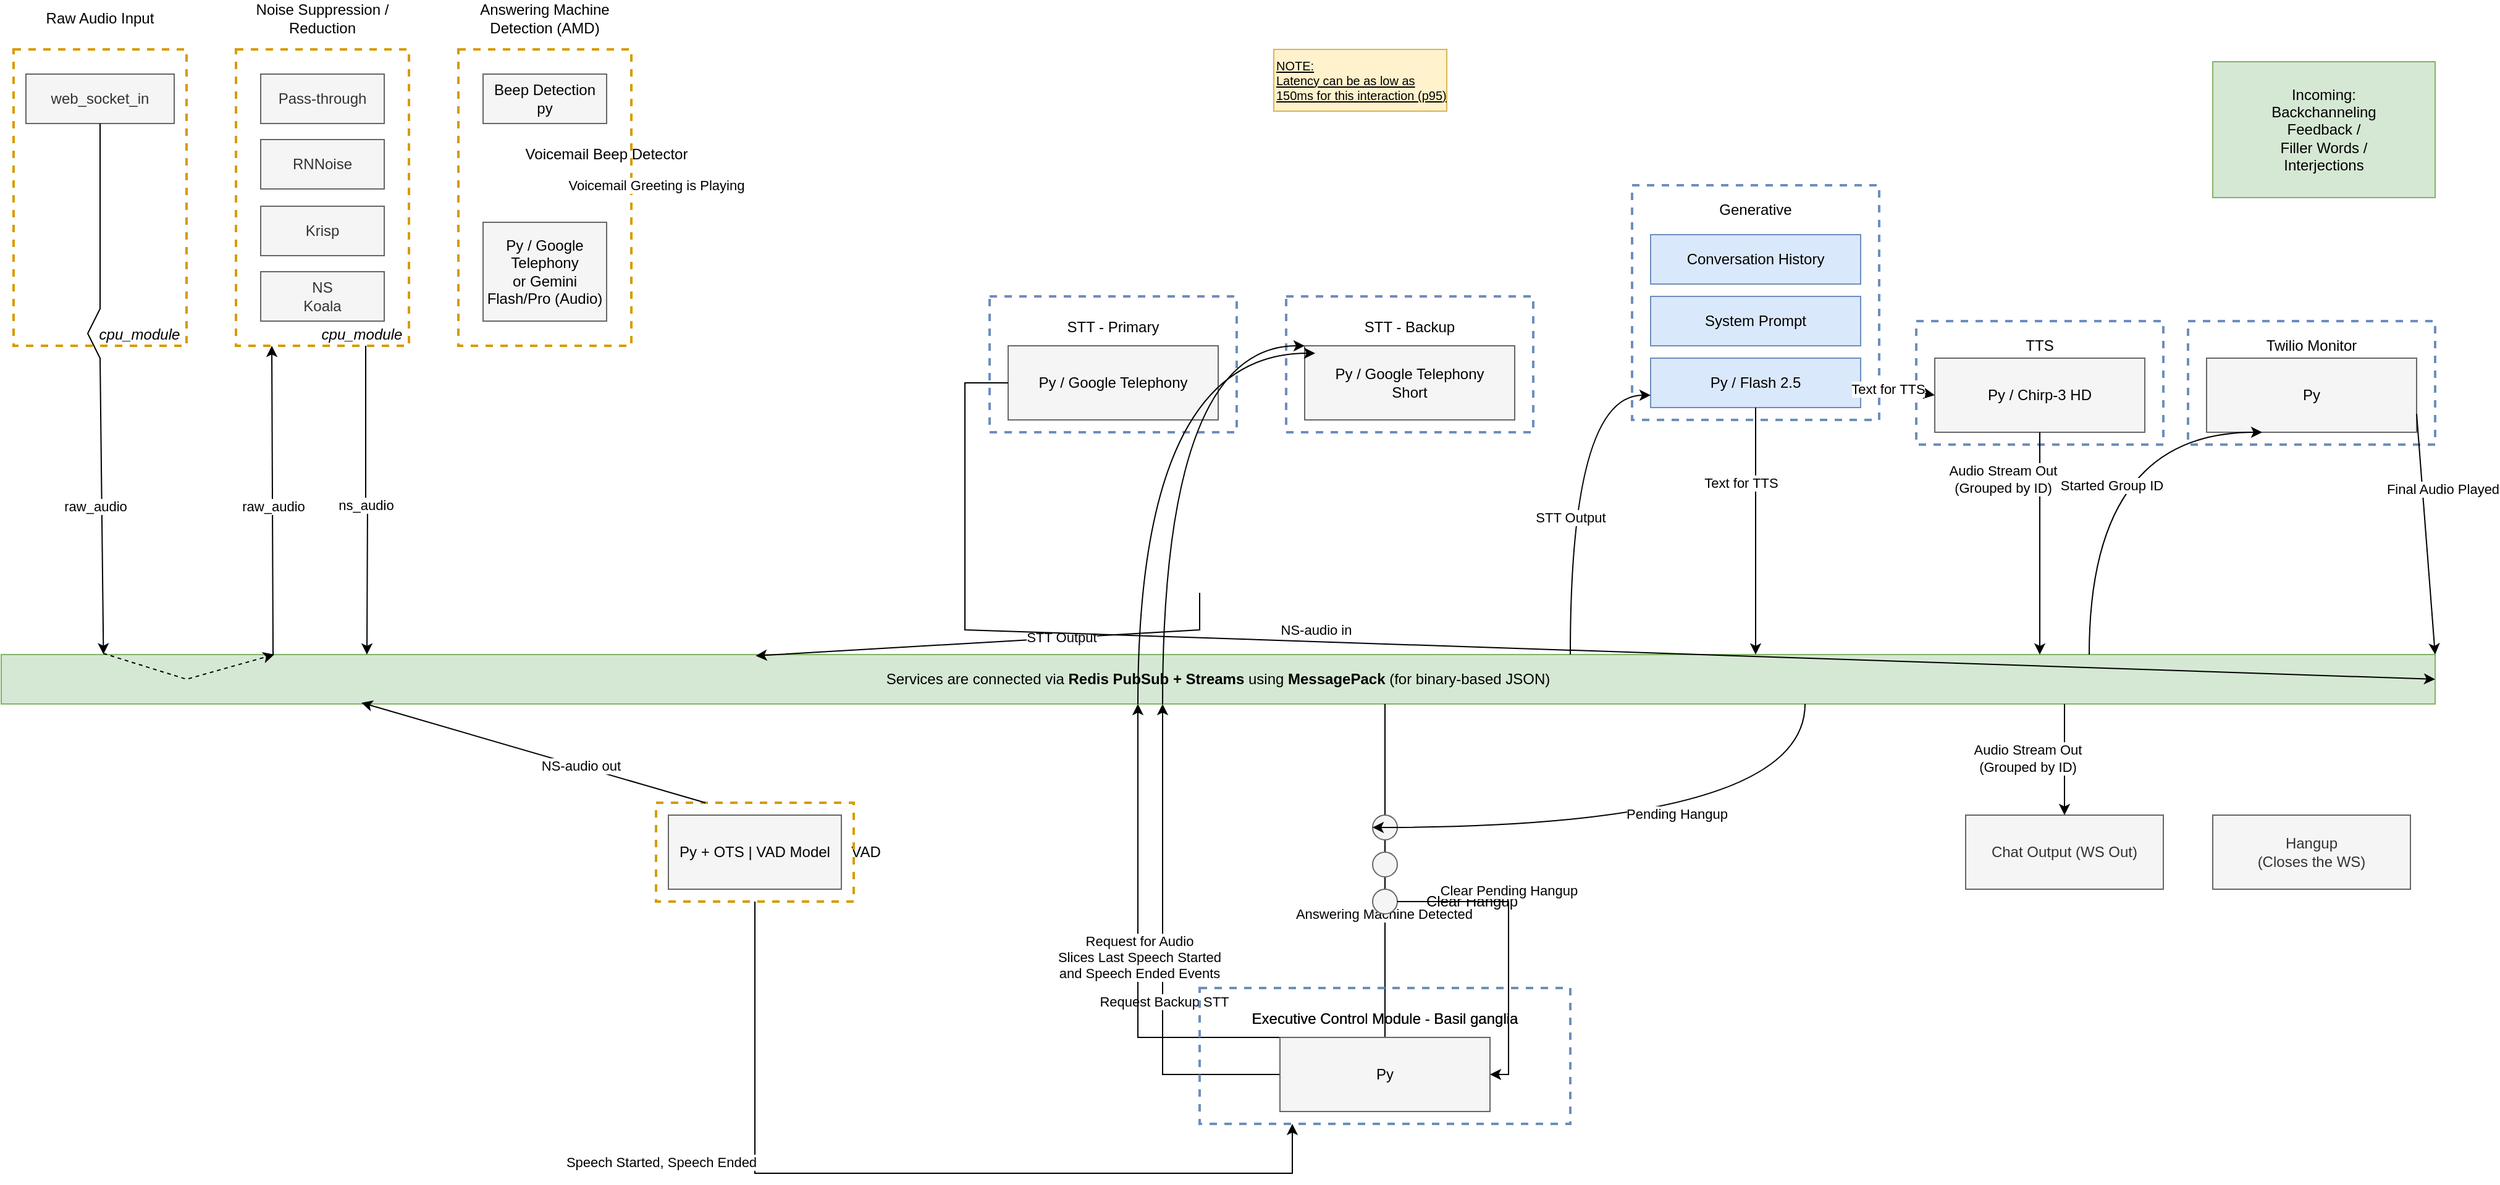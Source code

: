 <mxfile version="28.2.5" pages="2">
  <diagram name="Page-1" id="L-Fk6VxknRbuwr_2hEiE">
    <mxGraphModel dx="3284" dy="978" grid="1" gridSize="10" guides="1" tooltips="1" connect="1" arrows="1" fold="1" page="1" pageScale="1" pageWidth="1800" pageHeight="1100" math="0" shadow="0">
      <root>
        <mxCell id="0" />
        <mxCell id="1" parent="0" />
        <mxCell id="A5Uo_8R3n6yK0p1fOa_J-28" value="" style="rounded=0;whiteSpace=wrap;html=1;dashed=1;strokeColor=#d79b00;fillColor=none;strokeWidth=2;" parent="1" vertex="1">
          <mxGeometry x="-1390" y="50" width="140" height="240" as="geometry" />
        </mxCell>
        <mxCell id="A5Uo_8R3n6yK0p1fOa_J-1" value="&lt;div&gt;web_socket_in&lt;/div&gt;" style="rounded=0;whiteSpace=wrap;html=1;fillColor=#f5f5f5;strokeColor=#666666;fontColor=#333333;" parent="1" vertex="1">
          <mxGeometry x="-1740" y="70" width="120" height="40" as="geometry" />
        </mxCell>
        <mxCell id="A5Uo_8R3n6yK0p1fOa_J-2" value="" style="endArrow=classic;html=1;rounded=0;exitX=0.5;exitY=1;exitDx=0;exitDy=0;entryX=0.042;entryY=-0.005;entryDx=0;entryDy=0;entryPerimeter=0;" parent="1" source="A5Uo_8R3n6yK0p1fOa_J-1" edge="1" target="A5Uo_8R3n6yK0p1fOa_J-10">
          <mxGeometry width="50" height="50" relative="1" as="geometry">
            <mxPoint x="-1150" y="210" as="sourcePoint" />
            <mxPoint x="-1400" y="520" as="targetPoint" />
            <Array as="points">
              <mxPoint x="-1680" y="260" />
              <mxPoint x="-1690" y="280" />
              <mxPoint x="-1680" y="300" />
            </Array>
          </mxGeometry>
        </mxCell>
        <mxCell id="A5Uo_8R3n6yK0p1fOa_J-3" value="raw_audio" style="edgeLabel;html=1;align=center;verticalAlign=middle;resizable=0;points=[];" parent="A5Uo_8R3n6yK0p1fOa_J-2" vertex="1" connectable="0">
          <mxGeometry x="-0.271" y="-1" relative="1" as="geometry">
            <mxPoint y="153" as="offset" />
          </mxGeometry>
        </mxCell>
        <mxCell id="A5Uo_8R3n6yK0p1fOa_J-4" value="Noise Suppression /&lt;br&gt;Reduction" style="text;html=1;strokeColor=none;fillColor=none;align=center;verticalAlign=middle;whiteSpace=wrap;rounded=0;" parent="1" vertex="1">
          <mxGeometry x="-1570" y="10" width="140" height="30" as="geometry" />
        </mxCell>
        <mxCell id="A5Uo_8R3n6yK0p1fOa_J-8" value="cpu_module&amp;nbsp;" style="rounded=0;whiteSpace=wrap;html=1;dashed=1;strokeColor=#d79b00;fillColor=none;strokeWidth=2;align=right;verticalAlign=bottom;fontStyle=2;fontColor=light-dark(#000000,#BDBDBD);" parent="1" vertex="1">
          <mxGeometry x="-1570" y="50" width="140" height="240" as="geometry" />
        </mxCell>
        <mxCell id="A5Uo_8R3n6yK0p1fOa_J-5" value="RNNoise" style="rounded=0;whiteSpace=wrap;html=1;fillColor=#f5f5f5;strokeColor=#666666;fontColor=#333333;" parent="1" vertex="1">
          <mxGeometry x="-1550" y="123" width="100" height="40" as="geometry" />
        </mxCell>
        <mxCell id="A5Uo_8R3n6yK0p1fOa_J-6" value="Krisp" style="rounded=0;whiteSpace=wrap;html=1;fillColor=#f5f5f5;strokeColor=#666666;fontColor=#333333;" parent="1" vertex="1">
          <mxGeometry x="-1550" y="177" width="100" height="40" as="geometry" />
        </mxCell>
        <mxCell id="A5Uo_8R3n6yK0p1fOa_J-7" value="NS&lt;br&gt;Koala" style="rounded=0;whiteSpace=wrap;html=1;fillColor=#f5f5f5;strokeColor=#666666;fontColor=#333333;" parent="1" vertex="1">
          <mxGeometry x="-1550" y="230" width="100" height="40" as="geometry" />
        </mxCell>
        <mxCell id="A5Uo_8R3n6yK0p1fOa_J-10" value="Services are connected via &lt;b&gt;Redis PubSub + Streams&lt;/b&gt; using &lt;b&gt;MessagePack&lt;/b&gt; (for binary-based JSON)" style="rounded=0;whiteSpace=wrap;html=1;fillColor=#d5e8d4;strokeColor=#82b366;" parent="1" vertex="1">
          <mxGeometry x="-1760" y="540" width="1970" height="40" as="geometry" />
        </mxCell>
        <mxCell id="A5Uo_8R3n6yK0p1fOa_J-15" value="Py + OTS | VAD Model" style="rounded=0;whiteSpace=wrap;html=1;fillColor=#f5f5f5;strokeColor=#666666;" parent="1" vertex="1">
          <mxGeometry x="-1220" y="670" width="140" height="60" as="geometry" />
        </mxCell>
        <mxCell id="A5Uo_8R3n6yK0p1fOa_J-16" value="VAD" style="text;html=1;strokeColor=none;fillColor=none;align=center;verticalAlign=middle;whiteSpace=wrap;rounded=0;" parent="1" vertex="1">
          <mxGeometry x="-1080" y="685" width="40" height="30" as="geometry" />
        </mxCell>
        <mxCell id="A5Uo_8R3n6yK0p1fOa_J-17" value="" style="rounded=0;whiteSpace=wrap;html=1;dashed=1;strokeColor=#d79b00;fillColor=none;strokeWidth=2;" parent="1" vertex="1">
          <mxGeometry x="-1230" y="660" width="160" height="80" as="geometry" />
        </mxCell>
        <mxCell id="A5Uo_8R3n6yK0p1fOa_J-18" value="" style="endArrow=classic;html=1;rounded=0;exitX=0.25;exitY=0;exitDx=0;exitDy=0;entryX=0.148;entryY=0.975;entryDx=0;entryDy=0;entryPerimeter=0;" parent="1" source="A5Uo_8R3n6yK0p1fOa_J-17" target="A5Uo_8R3n6yK0p1fOa_J-10" edge="1">
          <mxGeometry width="50" height="50" relative="1" as="geometry">
            <mxPoint x="-1190" y="650" as="sourcePoint" />
            <mxPoint x="-1140" y="600" as="targetPoint" />
          </mxGeometry>
        </mxCell>
        <mxCell id="A5Uo_8R3n6yK0p1fOa_J-19" value="NS-audio out" style="edgeLabel;html=1;align=center;verticalAlign=middle;resizable=0;points=[];" parent="A5Uo_8R3n6yK0p1fOa_J-18" vertex="1" connectable="0">
          <mxGeometry x="-0.271" y="-1" relative="1" as="geometry">
            <mxPoint as="offset" />
          </mxGeometry>
        </mxCell>
        <mxCell id="A5Uo_8R3n6yK0p1fOa_J-21" value="STT - Primary" style="text;html=1;strokeColor=none;fillColor=none;align=center;verticalAlign=middle;whiteSpace=wrap;rounded=0;" parent="1" vertex="1">
          <mxGeometry x="-930" y="260" width="140" height="30" as="geometry" />
        </mxCell>
        <mxCell id="A5Uo_8R3n6yK0p1fOa_J-22" value="Py / Google Telephony" style="rounded=0;whiteSpace=wrap;html=1;fillColor=#f5f5f5;strokeColor=#666666;" parent="1" vertex="1">
          <mxGeometry x="-945" y="290" width="170" height="60" as="geometry" />
        </mxCell>
        <mxCell id="A5Uo_8R3n6yK0p1fOa_J-23" value="" style="rounded=0;whiteSpace=wrap;html=1;dashed=1;strokeColor=#6c8ebf;fillColor=none;strokeWidth=2;" parent="1" vertex="1">
          <mxGeometry x="-960" y="250" width="200" height="110" as="geometry" />
        </mxCell>
        <mxCell id="A5Uo_8R3n6yK0p1fOa_J-24" value="Answering Machine&lt;br&gt;Detection (AMD)" style="text;html=1;strokeColor=none;fillColor=none;align=center;verticalAlign=middle;whiteSpace=wrap;rounded=0;" parent="1" vertex="1">
          <mxGeometry x="-1400" y="10" width="160" height="30" as="geometry" />
        </mxCell>
        <mxCell id="A5Uo_8R3n6yK0p1fOa_J-25" value="Py / Google Telephony&lt;br&gt;or Gemini Flash/Pro (Audio)" style="rounded=0;whiteSpace=wrap;html=1;fillColor=#f5f5f5;strokeColor=#666666;" parent="1" vertex="1">
          <mxGeometry x="-1370" y="190" width="100" height="80" as="geometry" />
        </mxCell>
        <mxCell id="A5Uo_8R3n6yK0p1fOa_J-26" value="Voicemail Beep Detector" style="text;html=1;strokeColor=none;fillColor=none;align=center;verticalAlign=middle;whiteSpace=wrap;rounded=0;" parent="1" vertex="1">
          <mxGeometry x="-1370" y="120" width="200" height="30" as="geometry" />
        </mxCell>
        <mxCell id="A5Uo_8R3n6yK0p1fOa_J-27" value="Beep Detection&lt;br&gt;py" style="rounded=0;whiteSpace=wrap;html=1;fillColor=#f5f5f5;strokeColor=#666666;" parent="1" vertex="1">
          <mxGeometry x="-1370" y="70" width="100" height="40" as="geometry" />
        </mxCell>
        <mxCell id="A5Uo_8R3n6yK0p1fOa_J-30" value="" style="endArrow=classic;html=1;rounded=0;entryX=0.31;entryY=0.025;entryDx=0;entryDy=0;entryPerimeter=0;" parent="1" target="A5Uo_8R3n6yK0p1fOa_J-10" edge="1">
          <mxGeometry width="50" height="50" relative="1" as="geometry">
            <mxPoint x="-790" y="490" as="sourcePoint" />
            <mxPoint x="-770" y="540" as="targetPoint" />
            <Array as="points">
              <mxPoint x="-790" y="520" />
            </Array>
          </mxGeometry>
        </mxCell>
        <mxCell id="A5Uo_8R3n6yK0p1fOa_J-31" value="STT Output" style="edgeLabel;html=1;align=center;verticalAlign=middle;resizable=0;points=[];" parent="A5Uo_8R3n6yK0p1fOa_J-30" vertex="1" connectable="0">
          <mxGeometry x="-0.271" y="-1" relative="1" as="geometry">
            <mxPoint as="offset" />
          </mxGeometry>
        </mxCell>
        <mxCell id="A5Uo_8R3n6yK0p1fOa_J-32" value="" style="endArrow=classic;html=1;rounded=0;exitX=0;exitY=0.5;exitDx=0;exitDy=0;entryX=1;entryY=0.5;entryDx=0;entryDy=0;" parent="1" source="A5Uo_8R3n6yK0p1fOa_J-22" target="A5Uo_8R3n6yK0p1fOa_J-10" edge="1">
          <mxGeometry width="50" height="50" relative="1" as="geometry">
            <mxPoint x="-890" y="420" as="sourcePoint" />
            <mxPoint x="-840" y="370" as="targetPoint" />
            <Array as="points">
              <mxPoint x="-980" y="320" />
              <mxPoint x="-980" y="520" />
            </Array>
          </mxGeometry>
        </mxCell>
        <mxCell id="A5Uo_8R3n6yK0p1fOa_J-33" value="NS-audio in" style="edgeLabel;html=1;align=center;verticalAlign=middle;resizable=0;points=[];" parent="A5Uo_8R3n6yK0p1fOa_J-32" vertex="1" connectable="0">
          <mxGeometry x="-0.271" y="-1" relative="1" as="geometry">
            <mxPoint x="-1" y="-11" as="offset" />
          </mxGeometry>
        </mxCell>
        <mxCell id="A5Uo_8R3n6yK0p1fOa_J-40" value="Voicemail Greeting is Playing" style="edgeLabel;html=1;align=center;verticalAlign=middle;resizable=0;points=[];" parent="1" vertex="1" connectable="0">
          <mxGeometry x="-1230" y="160" as="geometry" />
        </mxCell>
        <mxCell id="A5Uo_8R3n6yK0p1fOa_J-42" value="STT - Backup" style="text;html=1;strokeColor=none;fillColor=none;align=center;verticalAlign=middle;whiteSpace=wrap;rounded=0;" parent="1" vertex="1">
          <mxGeometry x="-690" y="260" width="140" height="30" as="geometry" />
        </mxCell>
        <mxCell id="A5Uo_8R3n6yK0p1fOa_J-43" value="Py / Google Telephony&lt;br&gt;Short" style="rounded=0;whiteSpace=wrap;html=1;fillColor=#f5f5f5;strokeColor=#666666;" parent="1" vertex="1">
          <mxGeometry x="-705" y="290" width="170" height="60" as="geometry" />
        </mxCell>
        <mxCell id="A5Uo_8R3n6yK0p1fOa_J-44" value="" style="rounded=0;whiteSpace=wrap;html=1;dashed=1;strokeColor=#6c8ebf;fillColor=none;strokeWidth=2;" parent="1" vertex="1">
          <mxGeometry x="-720" y="250" width="200" height="110" as="geometry" />
        </mxCell>
        <mxCell id="A5Uo_8R3n6yK0p1fOa_J-46" value="Generative" style="text;html=1;strokeColor=none;fillColor=none;align=center;verticalAlign=middle;whiteSpace=wrap;rounded=0;" parent="1" vertex="1">
          <mxGeometry x="-440" y="165" width="200" height="30" as="geometry" />
        </mxCell>
        <mxCell id="A5Uo_8R3n6yK0p1fOa_J-47" value="Conversation History" style="rounded=0;whiteSpace=wrap;html=1;fillColor=#dae8fc;strokeColor=#6c8ebf;" parent="1" vertex="1">
          <mxGeometry x="-425" y="200" width="170" height="40" as="geometry" />
        </mxCell>
        <mxCell id="A5Uo_8R3n6yK0p1fOa_J-48" value="System Prompt" style="rounded=0;whiteSpace=wrap;html=1;fillColor=#dae8fc;strokeColor=#6c8ebf;" parent="1" vertex="1">
          <mxGeometry x="-425" y="250" width="170" height="40" as="geometry" />
        </mxCell>
        <mxCell id="A5Uo_8R3n6yK0p1fOa_J-49" value="Py / Flash 2.5" style="rounded=0;whiteSpace=wrap;html=1;fillColor=#dae8fc;strokeColor=#6c8ebf;" parent="1" vertex="1">
          <mxGeometry x="-425" y="300" width="170" height="40" as="geometry" />
        </mxCell>
        <mxCell id="A5Uo_8R3n6yK0p1fOa_J-50" value="" style="rounded=0;whiteSpace=wrap;html=1;dashed=1;strokeColor=#6c8ebf;fillColor=none;strokeWidth=2;" parent="1" vertex="1">
          <mxGeometry x="-440" y="160" width="200" height="190" as="geometry" />
        </mxCell>
        <mxCell id="A5Uo_8R3n6yK0p1fOa_J-51" value="" style="curved=1;endArrow=classic;html=1;rounded=0;entryX=0;entryY=0.75;entryDx=0;entryDy=0;" parent="1" target="A5Uo_8R3n6yK0p1fOa_J-49" edge="1">
          <mxGeometry width="50" height="50" relative="1" as="geometry">
            <mxPoint x="-490" y="540" as="sourcePoint" />
            <mxPoint x="-440" y="340" as="targetPoint" />
            <Array as="points">
              <mxPoint x="-490" y="330" />
            </Array>
          </mxGeometry>
        </mxCell>
        <mxCell id="A5Uo_8R3n6yK0p1fOa_J-52" value="STT Output" style="edgeLabel;html=1;align=center;verticalAlign=middle;resizable=0;points=[];" parent="A5Uo_8R3n6yK0p1fOa_J-51" vertex="1" connectable="0">
          <mxGeometry x="-0.271" y="-1" relative="1" as="geometry">
            <mxPoint x="-1" y="-11" as="offset" />
          </mxGeometry>
        </mxCell>
        <mxCell id="A5Uo_8R3n6yK0p1fOa_J-53" value="TTS" style="text;html=1;strokeColor=none;fillColor=none;align=center;verticalAlign=middle;whiteSpace=wrap;rounded=0;" parent="1" vertex="1">
          <mxGeometry x="-180" y="275" width="140" height="30" as="geometry" />
        </mxCell>
        <mxCell id="A5Uo_8R3n6yK0p1fOa_J-54" value="Py / Chirp-3 HD" style="rounded=0;whiteSpace=wrap;html=1;fillColor=#f5f5f5;strokeColor=#666666;" parent="1" vertex="1">
          <mxGeometry x="-195" y="300" width="170" height="60" as="geometry" />
        </mxCell>
        <mxCell id="A5Uo_8R3n6yK0p1fOa_J-55" value="" style="rounded=0;whiteSpace=wrap;html=1;dashed=1;strokeColor=#6c8ebf;fillColor=none;strokeWidth=2;" parent="1" vertex="1">
          <mxGeometry x="-210" y="270" width="200" height="100" as="geometry" />
        </mxCell>
        <mxCell id="A5Uo_8R3n6yK0p1fOa_J-57" value="" style="curved=1;endArrow=classic;html=1;rounded=0;exitX=1;exitY=0.5;exitDx=0;exitDy=0;entryX=0;entryY=0.5;entryDx=0;entryDy=0;" parent="1" source="A5Uo_8R3n6yK0p1fOa_J-49" target="A5Uo_8R3n6yK0p1fOa_J-54" edge="1">
          <mxGeometry width="50" height="50" relative="1" as="geometry">
            <mxPoint x="-270" y="340" as="sourcePoint" />
            <mxPoint x="-220" y="290" as="targetPoint" />
          </mxGeometry>
        </mxCell>
        <mxCell id="A5Uo_8R3n6yK0p1fOa_J-58" value="Text for TTS" style="edgeLabel;html=1;align=center;verticalAlign=middle;resizable=0;points=[];" parent="A5Uo_8R3n6yK0p1fOa_J-57" vertex="1" connectable="0">
          <mxGeometry x="-0.271" y="-1" relative="1" as="geometry">
            <mxPoint as="offset" />
          </mxGeometry>
        </mxCell>
        <mxCell id="A5Uo_8R3n6yK0p1fOa_J-60" value="" style="endArrow=classic;html=1;rounded=0;exitX=0.5;exitY=1;exitDx=0;exitDy=0;" parent="1" source="A5Uo_8R3n6yK0p1fOa_J-49" edge="1">
          <mxGeometry width="50" height="50" relative="1" as="geometry">
            <mxPoint x="-340" y="490" as="sourcePoint" />
            <mxPoint x="-340" y="540" as="targetPoint" />
          </mxGeometry>
        </mxCell>
        <mxCell id="A5Uo_8R3n6yK0p1fOa_J-61" value="Text for TTS" style="edgeLabel;html=1;align=center;verticalAlign=middle;resizable=0;points=[];" parent="A5Uo_8R3n6yK0p1fOa_J-60" vertex="1" connectable="0">
          <mxGeometry x="-0.271" y="-1" relative="1" as="geometry">
            <mxPoint x="-11" y="-12" as="offset" />
          </mxGeometry>
        </mxCell>
        <mxCell id="A5Uo_8R3n6yK0p1fOa_J-62" value="" style="curved=1;endArrow=classic;html=1;rounded=0;exitX=0.5;exitY=1;exitDx=0;exitDy=0;" parent="1" edge="1">
          <mxGeometry width="50" height="50" relative="1" as="geometry">
            <mxPoint x="-110" y="360" as="sourcePoint" />
            <mxPoint x="-110" y="540" as="targetPoint" />
          </mxGeometry>
        </mxCell>
        <mxCell id="A5Uo_8R3n6yK0p1fOa_J-63" value="Audio Stream Out&lt;br&gt;(Grouped by ID)" style="edgeLabel;html=1;align=center;verticalAlign=middle;resizable=0;points=[];" parent="A5Uo_8R3n6yK0p1fOa_J-62" vertex="1" connectable="0">
          <mxGeometry x="-0.271" y="-1" relative="1" as="geometry">
            <mxPoint x="-29" y="-28" as="offset" />
          </mxGeometry>
        </mxCell>
        <mxCell id="A5Uo_8R3n6yK0p1fOa_J-64" value="Twilio Monitor" style="text;html=1;strokeColor=none;fillColor=none;align=center;verticalAlign=middle;whiteSpace=wrap;rounded=0;" parent="1" vertex="1">
          <mxGeometry x="40" y="275" width="140" height="30" as="geometry" />
        </mxCell>
        <mxCell id="A5Uo_8R3n6yK0p1fOa_J-65" value="Py" style="rounded=0;whiteSpace=wrap;html=1;fillColor=#f5f5f5;strokeColor=#666666;" parent="1" vertex="1">
          <mxGeometry x="25" y="300" width="170" height="60" as="geometry" />
        </mxCell>
        <mxCell id="A5Uo_8R3n6yK0p1fOa_J-66" value="" style="rounded=0;whiteSpace=wrap;html=1;dashed=1;strokeColor=#6c8ebf;fillColor=none;strokeWidth=2;" parent="1" vertex="1">
          <mxGeometry x="10" y="270" width="200" height="100" as="geometry" />
        </mxCell>
        <mxCell id="A5Uo_8R3n6yK0p1fOa_J-67" value="Incoming: &lt;br&gt;Backchanneling&lt;br&gt;Feedback /&lt;br&gt;Filler Words /&lt;br&gt;Interjections" style="rounded=0;whiteSpace=wrap;html=1;fillColor=#d5e8d4;strokeColor=#82b366;" parent="1" vertex="1">
          <mxGeometry x="30" y="60" width="180" height="110" as="geometry" />
        </mxCell>
        <mxCell id="A5Uo_8R3n6yK0p1fOa_J-68" value="" style="curved=1;endArrow=classic;html=1;rounded=0;" parent="1" edge="1">
          <mxGeometry width="50" height="50" relative="1" as="geometry">
            <mxPoint x="-70" y="540" as="sourcePoint" />
            <mxPoint x="70" y="360" as="targetPoint" />
            <Array as="points">
              <mxPoint x="-70" y="360" />
            </Array>
          </mxGeometry>
        </mxCell>
        <mxCell id="A5Uo_8R3n6yK0p1fOa_J-69" value="Started Group ID" style="edgeLabel;html=1;align=center;verticalAlign=middle;resizable=0;points=[];" parent="A5Uo_8R3n6yK0p1fOa_J-68" vertex="1" connectable="0">
          <mxGeometry x="-0.271" y="-1" relative="1" as="geometry">
            <mxPoint x="17" y="-21" as="offset" />
          </mxGeometry>
        </mxCell>
        <mxCell id="A5Uo_8R3n6yK0p1fOa_J-70" value="" style="curved=1;endArrow=classic;html=1;rounded=0;exitX=1;exitY=0.75;exitDx=0;exitDy=0;" parent="1" source="A5Uo_8R3n6yK0p1fOa_J-65" edge="1">
          <mxGeometry width="50" height="50" relative="1" as="geometry">
            <mxPoint x="210" y="345" as="sourcePoint" />
            <mxPoint x="210" y="540" as="targetPoint" />
          </mxGeometry>
        </mxCell>
        <mxCell id="A5Uo_8R3n6yK0p1fOa_J-71" value="Final Audio Played" style="edgeLabel;html=1;align=center;verticalAlign=middle;resizable=0;points=[];" parent="A5Uo_8R3n6yK0p1fOa_J-70" vertex="1" connectable="0">
          <mxGeometry x="-0.271" y="-1" relative="1" as="geometry">
            <mxPoint x="16" y="-11" as="offset" />
          </mxGeometry>
        </mxCell>
        <mxCell id="A5Uo_8R3n6yK0p1fOa_J-72" value="Chat Output (WS Out)" style="rounded=0;whiteSpace=wrap;html=1;fillColor=#f5f5f5;strokeColor=#666666;fontColor=#333333;" parent="1" vertex="1">
          <mxGeometry x="-170" y="670" width="160" height="60" as="geometry" />
        </mxCell>
        <mxCell id="A5Uo_8R3n6yK0p1fOa_J-73" value="Hangup&lt;br&gt;(Closes the WS)" style="rounded=0;whiteSpace=wrap;html=1;fillColor=#f5f5f5;strokeColor=#666666;fontColor=#333333;" parent="1" vertex="1">
          <mxGeometry x="30" y="670" width="160" height="60" as="geometry" />
        </mxCell>
        <mxCell id="A5Uo_8R3n6yK0p1fOa_J-74" value="" style="curved=1;endArrow=classic;html=1;rounded=0;entryX=0.5;entryY=0;entryDx=0;entryDy=0;" parent="1" target="A5Uo_8R3n6yK0p1fOa_J-72" edge="1">
          <mxGeometry width="50" height="50" relative="1" as="geometry">
            <mxPoint x="-90" y="580" as="sourcePoint" />
            <mxPoint x="-90" y="640" as="targetPoint" />
          </mxGeometry>
        </mxCell>
        <mxCell id="A5Uo_8R3n6yK0p1fOa_J-75" value="Audio Stream Out&lt;br&gt;(Grouped by ID)" style="edgeLabel;html=1;align=center;verticalAlign=middle;resizable=0;points=[];" parent="A5Uo_8R3n6yK0p1fOa_J-74" vertex="1" connectable="0">
          <mxGeometry x="-0.271" y="-1" relative="1" as="geometry">
            <mxPoint x="-29" y="11" as="offset" />
          </mxGeometry>
        </mxCell>
        <mxCell id="A5Uo_8R3n6yK0p1fOa_J-76" value="Executive Control Module - Basil ganglia" style="text;html=1;strokeColor=none;fillColor=none;align=center;verticalAlign=middle;whiteSpace=wrap;rounded=0;" parent="1" vertex="1">
          <mxGeometry x="-780" y="820" width="280" height="30" as="geometry" />
        </mxCell>
        <mxCell id="A5Uo_8R3n6yK0p1fOa_J-77" value="Py" style="rounded=0;whiteSpace=wrap;html=1;fillColor=#f5f5f5;strokeColor=#666666;" parent="1" vertex="1">
          <mxGeometry x="-725" y="850" width="170" height="60" as="geometry" />
        </mxCell>
        <mxCell id="A5Uo_8R3n6yK0p1fOa_J-78" value="" style="rounded=0;whiteSpace=wrap;html=1;dashed=1;strokeColor=#6c8ebf;fillColor=none;strokeWidth=2;" parent="1" vertex="1">
          <mxGeometry x="-790" y="810" width="300" height="110" as="geometry" />
        </mxCell>
        <mxCell id="A5Uo_8R3n6yK0p1fOa_J-79" value="" style="endArrow=classic;html=1;rounded=0;exitX=0;exitY=0.5;exitDx=0;exitDy=0;" parent="1" source="A5Uo_8R3n6yK0p1fOa_J-77" edge="1">
          <mxGeometry width="50" height="50" relative="1" as="geometry">
            <mxPoint x="-780" y="880" as="sourcePoint" />
            <mxPoint x="-820" y="580" as="targetPoint" />
            <Array as="points">
              <mxPoint x="-820" y="880" />
            </Array>
          </mxGeometry>
        </mxCell>
        <mxCell id="A5Uo_8R3n6yK0p1fOa_J-80" value="Request Backup STT" style="edgeLabel;html=1;align=center;verticalAlign=middle;resizable=0;points=[];" parent="A5Uo_8R3n6yK0p1fOa_J-79" vertex="1" connectable="0">
          <mxGeometry x="-0.271" y="-1" relative="1" as="geometry">
            <mxPoint y="-10" as="offset" />
          </mxGeometry>
        </mxCell>
        <mxCell id="A5Uo_8R3n6yK0p1fOa_J-82" value="" style="endArrow=classic;html=1;rounded=0;exitX=0;exitY=0;exitDx=0;exitDy=0;" parent="1" source="A5Uo_8R3n6yK0p1fOa_J-77" edge="1">
          <mxGeometry width="50" height="50" relative="1" as="geometry">
            <mxPoint x="-770" y="830" as="sourcePoint" />
            <mxPoint x="-840" y="580" as="targetPoint" />
            <Array as="points">
              <mxPoint x="-840" y="850" />
            </Array>
          </mxGeometry>
        </mxCell>
        <mxCell id="A5Uo_8R3n6yK0p1fOa_J-83" value="Request for Audio&lt;br&gt;Slices Last Speech Started&lt;br&gt;and Speech Ended Events" style="edgeLabel;html=1;align=center;verticalAlign=middle;resizable=0;points=[];" parent="A5Uo_8R3n6yK0p1fOa_J-82" vertex="1" connectable="0">
          <mxGeometry x="-0.271" y="-1" relative="1" as="geometry">
            <mxPoint y="-40" as="offset" />
          </mxGeometry>
        </mxCell>
        <mxCell id="A5Uo_8R3n6yK0p1fOa_J-85" value="" style="curved=1;endArrow=classic;html=1;rounded=0;entryX=0;entryY=0;entryDx=0;entryDy=0;" parent="1" target="A5Uo_8R3n6yK0p1fOa_J-43" edge="1">
          <mxGeometry width="50" height="50" relative="1" as="geometry">
            <mxPoint x="-820" y="580" as="sourcePoint" />
            <mxPoint x="-770" y="230" as="targetPoint" />
            <Array as="points">
              <mxPoint x="-820" y="290" />
            </Array>
          </mxGeometry>
        </mxCell>
        <mxCell id="A5Uo_8R3n6yK0p1fOa_J-86" value="" style="curved=1;endArrow=classic;html=1;rounded=0;entryX=0.05;entryY=0.1;entryDx=0;entryDy=0;entryPerimeter=0;" parent="1" target="A5Uo_8R3n6yK0p1fOa_J-43" edge="1">
          <mxGeometry width="50" height="50" relative="1" as="geometry">
            <mxPoint x="-840" y="580" as="sourcePoint" />
            <mxPoint x="-790" y="230" as="targetPoint" />
            <Array as="points">
              <mxPoint x="-840" y="296" />
            </Array>
          </mxGeometry>
        </mxCell>
        <mxCell id="A5Uo_8R3n6yK0p1fOa_J-92" value="" style="curved=1;endArrow=classic;html=1;rounded=0;entryX=0.5;entryY=1;entryDx=0;entryDy=0;" parent="1" target="A5Uo_8R3n6yK0p1fOa_J-77" edge="1">
          <mxGeometry width="50" height="50" relative="1" as="geometry">
            <mxPoint x="-640" y="580" as="sourcePoint" />
            <mxPoint x="-640" y="830" as="targetPoint" />
          </mxGeometry>
        </mxCell>
        <mxCell id="A5Uo_8R3n6yK0p1fOa_J-94" value="Answering Machine Detected" style="edgeLabel;html=1;align=center;verticalAlign=middle;resizable=0;points=[];" parent="A5Uo_8R3n6yK0p1fOa_J-92" vertex="1" connectable="0">
          <mxGeometry x="-0.271" y="-1" relative="1" as="geometry">
            <mxPoint y="49" as="offset" />
          </mxGeometry>
        </mxCell>
        <mxCell id="A5Uo_8R3n6yK0p1fOa_J-95" value="" style="endArrow=classic;html=1;rounded=0;exitX=0.5;exitY=1;exitDx=0;exitDy=0;entryX=0.25;entryY=1;entryDx=0;entryDy=0;" parent="1" source="A5Uo_8R3n6yK0p1fOa_J-17" target="A5Uo_8R3n6yK0p1fOa_J-78" edge="1">
          <mxGeometry width="50" height="50" relative="1" as="geometry">
            <mxPoint x="-1150" y="760" as="sourcePoint" />
            <mxPoint x="-715" y="920" as="targetPoint" />
            <Array as="points">
              <mxPoint x="-1150" y="960" />
              <mxPoint x="-715" y="960" />
            </Array>
          </mxGeometry>
        </mxCell>
        <mxCell id="A5Uo_8R3n6yK0p1fOa_J-96" value="Speech Started, Speech Ended" style="edgeLabel;html=1;align=center;verticalAlign=middle;resizable=0;points=[];" parent="A5Uo_8R3n6yK0p1fOa_J-95" vertex="1" connectable="0">
          <mxGeometry x="-0.271" y="-1" relative="1" as="geometry">
            <mxPoint x="-110" y="-10" as="offset" />
          </mxGeometry>
        </mxCell>
        <mxCell id="A5Uo_8R3n6yK0p1fOa_J-97" value="Executive Control Module - Basil ganglia" style="text;html=1;strokeColor=none;fillColor=none;align=center;verticalAlign=middle;whiteSpace=wrap;rounded=0;" parent="1" vertex="1">
          <mxGeometry x="-780" y="820" width="280" height="30" as="geometry" />
        </mxCell>
        <mxCell id="A5Uo_8R3n6yK0p1fOa_J-98" value="Py" style="rounded=0;whiteSpace=wrap;html=1;fillColor=#f5f5f5;strokeColor=#666666;" parent="1" vertex="1">
          <mxGeometry x="-725" y="850" width="170" height="60" as="geometry" />
        </mxCell>
        <mxCell id="A5Uo_8R3n6yK0p1fOa_J-99" value="" style="rounded=0;whiteSpace=wrap;html=1;dashed=1;strokeColor=#6c8ebf;fillColor=none;strokeWidth=2;" parent="1" vertex="1">
          <mxGeometry x="-790" y="810" width="300" height="110" as="geometry" />
        </mxCell>
        <mxCell id="A5Uo_8R3n6yK0p1fOa_J-100" value="" style="shape=ellipse;perimeter=ellipsePerimeter;whiteSpace=wrap;html=1;aspect=fixed;strokeColor=#666666;fillColor=#f5f5f5;" parent="1" vertex="1">
          <mxGeometry x="-650" y="670" width="20" height="20" as="geometry" />
        </mxCell>
        <mxCell id="A5Uo_8R3n6yK0p1fOa_J-101" value="" style="shape=ellipse;perimeter=ellipsePerimeter;whiteSpace=wrap;html=1;aspect=fixed;strokeColor=#666666;fillColor=#f5f5f5;" parent="1" vertex="1">
          <mxGeometry x="-650" y="700" width="20" height="20" as="geometry" />
        </mxCell>
        <mxCell id="A5Uo_8R3n6yK0p1fOa_J-102" value="" style="shape=ellipse;perimeter=ellipsePerimeter;whiteSpace=wrap;html=1;aspect=fixed;strokeColor=#666666;fillColor=#f5f5f5;" parent="1" vertex="1">
          <mxGeometry x="-650" y="730" width="20" height="20" as="geometry" />
        </mxCell>
        <mxCell id="A5Uo_8R3n6yK0p1fOa_J-103" value="" style="curved=1;endArrow=classic;html=1;rounded=0;entryX=0;entryY=0.5;entryDx=0;entryDy=0;" parent="1" target="A5Uo_8R3n6yK0p1fOa_J-100" edge="1">
          <mxGeometry width="50" height="50" relative="1" as="geometry">
            <mxPoint x="-300" y="580" as="sourcePoint" />
            <mxPoint x="-600" y="680" as="targetPoint" />
            <Array as="points">
              <mxPoint x="-300" y="680" />
            </Array>
          </mxGeometry>
        </mxCell>
        <mxCell id="A5Uo_8R3n6yK0p1fOa_J-104" value="Pending Hangup" style="edgeLabel;html=1;align=center;verticalAlign=middle;resizable=0;points=[];" parent="A5Uo_8R3n6yK0p1fOa_J-103" vertex="1" connectable="0">
          <mxGeometry x="-0.271" y="-1" relative="1" as="geometry">
            <mxPoint x="-40" y="-10" as="offset" />
          </mxGeometry>
        </mxCell>
        <mxCell id="A5Uo_8R3n6yK0p1fOa_J-105" value="Clear Hangup" style="text;html=1;align=center;verticalAlign=middle;resizable=0;points=[];" parent="1" vertex="1" connectable="0">
          <mxGeometry x="-620" y="730" width="100" height="20" as="geometry">
            <mxPoint as="offset" />
          </mxGeometry>
        </mxCell>
        <mxCell id="A5Uo_8R3n6yK0p1fOa_J-106" value="" style="endArrow=classic;html=1;rounded=0;exitX=1;exitY=0.5;exitDx=0;exitDy=0;entryX=1;entryY=0.5;entryDx=0;entryDy=0;" parent="1" source="A5Uo_8R3n6yK0p1fOa_J-102" target="A5Uo_8R3n6yK0p1fOa_J-98" edge="1">
          <mxGeometry width="50" height="50" relative="1" as="geometry">
            <mxPoint x="-590" y="740" as="sourcePoint" />
            <mxPoint x="-540" y="690" as="targetPoint" />
            <Array as="points">
              <mxPoint x="-540" y="740" />
              <mxPoint x="-540" y="880" />
            </Array>
          </mxGeometry>
        </mxCell>
        <mxCell id="A5Uo_8R3n6yK0p1fOa_J-107" value="Clear Pending Hangup" style="edgeLabel;html=1;align=center;verticalAlign=middle;resizable=0;points=[];" parent="A5Uo_8R3n6yK0p1fOa_J-106" vertex="1" connectable="0">
          <mxGeometry x="-0.271" y="-1" relative="1" as="geometry">
            <mxPoint y="-10" as="offset" />
          </mxGeometry>
        </mxCell>
        <mxCell id="A5Uo_8R3n6yK0p1fOa_J-109" value="NOTE:&lt;br&gt;Latency can be as low as 150ms for this interaction (p95)" style="text;html=1;strokeColor=none;fillColor=none;align=left;verticalAlign=middle;whiteSpace=wrap;rounded=0;fontSize=10;fontStyle=4;fillColor=#fff2cc;strokeColor=#d6b656;" parent="1" vertex="1">
          <mxGeometry x="-730" y="50" width="140" height="50" as="geometry" />
        </mxCell>
        <mxCell id="bUaeYfvUBVRkwOSYMX8a-1" value="Pass-through" style="rounded=0;whiteSpace=wrap;html=1;fillColor=#f5f5f5;strokeColor=#666666;fontColor=#333333;" vertex="1" parent="1">
          <mxGeometry x="-1550" y="70" width="100" height="40" as="geometry" />
        </mxCell>
        <mxCell id="bUaeYfvUBVRkwOSYMX8a-2" value="" style="endArrow=classic;html=1;rounded=0;exitX=0.097;exitY=0.075;exitDx=0;exitDy=0;entryX=0.063;entryY=1.012;entryDx=0;entryDy=0;entryPerimeter=0;exitPerimeter=0;" edge="1" parent="1">
          <mxGeometry width="50" height="50" relative="1" as="geometry">
            <mxPoint x="-1540.0" y="540" as="sourcePoint" />
            <mxPoint x="-1541.01" y="290" as="targetPoint" />
          </mxGeometry>
        </mxCell>
        <mxCell id="bUaeYfvUBVRkwOSYMX8a-3" value="raw_audio" style="edgeLabel;html=1;align=center;verticalAlign=middle;resizable=0;points=[];" vertex="1" connectable="0" parent="bUaeYfvUBVRkwOSYMX8a-2">
          <mxGeometry x="-0.271" y="-1" relative="1" as="geometry">
            <mxPoint x="-1" y="-29" as="offset" />
          </mxGeometry>
        </mxCell>
        <mxCell id="bUaeYfvUBVRkwOSYMX8a-4" style="edgeStyle=orthogonalEdgeStyle;rounded=0;orthogonalLoop=1;jettySize=auto;html=1;exitX=0.75;exitY=1;exitDx=0;exitDy=0;" edge="1" parent="1" source="A5Uo_8R3n6yK0p1fOa_J-8">
          <mxGeometry relative="1" as="geometry">
            <mxPoint x="-1464" y="540" as="targetPoint" />
          </mxGeometry>
        </mxCell>
        <mxCell id="bUaeYfvUBVRkwOSYMX8a-5" value="ns_audio" style="edgeLabel;html=1;align=center;verticalAlign=middle;resizable=0;points=[];" vertex="1" connectable="0" parent="bUaeYfvUBVRkwOSYMX8a-4">
          <mxGeometry x="-0.136" y="2" relative="1" as="geometry">
            <mxPoint x="-2" y="20" as="offset" />
          </mxGeometry>
        </mxCell>
        <mxCell id="bUaeYfvUBVRkwOSYMX8a-6" value="Raw Audio Input" style="text;html=1;strokeColor=none;fillColor=none;align=center;verticalAlign=middle;whiteSpace=wrap;rounded=0;" vertex="1" parent="1">
          <mxGeometry x="-1750" y="10" width="140" height="30" as="geometry" />
        </mxCell>
        <mxCell id="bUaeYfvUBVRkwOSYMX8a-7" value="cpu_module&amp;nbsp;" style="rounded=0;whiteSpace=wrap;html=1;dashed=1;strokeColor=#d79b00;fillColor=none;strokeWidth=2;align=right;verticalAlign=bottom;fontStyle=2;fontColor=light-dark(#000000,#BDBDBD);" vertex="1" parent="1">
          <mxGeometry x="-1750" y="50" width="140" height="240" as="geometry" />
        </mxCell>
        <mxCell id="bUaeYfvUBVRkwOSYMX8a-8" value="" style="endArrow=classic;html=1;rounded=0;exitX=0.042;exitY=-0.022;exitDx=0;exitDy=0;exitPerimeter=0;dashed=1;" edge="1" parent="1" source="A5Uo_8R3n6yK0p1fOa_J-10">
          <mxGeometry width="50" height="50" relative="1" as="geometry">
            <mxPoint x="-1680" y="550" as="sourcePoint" />
            <mxPoint x="-1539" y="540" as="targetPoint" />
            <Array as="points">
              <mxPoint x="-1610" y="560" />
            </Array>
          </mxGeometry>
        </mxCell>
      </root>
    </mxGraphModel>
  </diagram>
  <diagram name="Routing Ideas" id="WdPvYhp6g0oYU8nq-BjG">
    <mxGraphModel dx="3621" dy="1200" grid="1" gridSize="10" guides="1" tooltips="1" connect="1" arrows="1" fold="1" page="1" pageScale="1" pageWidth="1800" pageHeight="1100" math="0" shadow="0">
      <root>
        <mxCell id="M6KFan2FDFqzryTNsH_4-0" />
        <mxCell id="M6KFan2FDFqzryTNsH_4-1" parent="M6KFan2FDFqzryTNsH_4-0" />
        <mxCell id="M6KFan2FDFqzryTNsH_4-14" value="1 : cpu" style="rounded=0;whiteSpace=wrap;html=1;strokeColor=#d79b00;fillColor=none;strokeWidth=2;align=right;verticalAlign=bottom;fontStyle=2;fontColor=light-dark(#000000,#E6E6E6);" vertex="1" parent="M6KFan2FDFqzryTNsH_4-1">
          <mxGeometry x="-1750" y="50" width="140" height="240" as="geometry" />
        </mxCell>
        <mxCell id="M6KFan2FDFqzryTNsH_4-2" value="1..n : cpu / ai" style="rounded=0;whiteSpace=wrap;html=1;dashed=1;strokeColor=#d79b00;fillColor=none;strokeWidth=2;align=right;verticalAlign=bottom;fontColor=light-dark(#000000,#E6E6E6);fontStyle=2" vertex="1" parent="M6KFan2FDFqzryTNsH_4-1">
          <mxGeometry x="-1390" y="50" width="140" height="240" as="geometry" />
        </mxCell>
        <mxCell id="M6KFan2FDFqzryTNsH_4-3" value="&lt;div&gt;twilio&lt;/div&gt;" style="rounded=0;whiteSpace=wrap;html=1;fillColor=#f5f5f5;strokeColor=#666666;fontColor=#333333;" vertex="1" parent="M6KFan2FDFqzryTNsH_4-1">
          <mxGeometry x="-1740" y="70" width="120" height="40" as="geometry" />
        </mxCell>
        <mxCell id="M6KFan2FDFqzryTNsH_4-4" value="" style="endArrow=classic;html=1;rounded=0;exitX=0.5;exitY=1;exitDx=0;exitDy=0;" edge="1" parent="M6KFan2FDFqzryTNsH_4-1" source="M6KFan2FDFqzryTNsH_4-14">
          <mxGeometry width="50" height="50" relative="1" as="geometry">
            <mxPoint x="-1150" y="210" as="sourcePoint" />
            <mxPoint x="-1680" y="540" as="targetPoint" />
            <Array as="points">
              <mxPoint x="-1680" y="300" />
            </Array>
          </mxGeometry>
        </mxCell>
        <mxCell id="M6KFan2FDFqzryTNsH_4-5" value="raw_audio" style="edgeLabel;html=1;align=center;verticalAlign=middle;resizable=0;points=[];" vertex="1" connectable="0" parent="M6KFan2FDFqzryTNsH_4-4">
          <mxGeometry x="-0.271" y="-1" relative="1" as="geometry">
            <mxPoint y="39" as="offset" />
          </mxGeometry>
        </mxCell>
        <mxCell id="M6KFan2FDFqzryTNsH_4-6" value="Noise Suppression /&lt;br&gt;Reduction" style="text;html=1;strokeColor=none;fillColor=none;align=center;verticalAlign=middle;whiteSpace=wrap;rounded=0;" vertex="1" parent="M6KFan2FDFqzryTNsH_4-1">
          <mxGeometry x="-1570" y="10" width="140" height="30" as="geometry" />
        </mxCell>
        <mxCell id="M6KFan2FDFqzryTNsH_4-7" value="1..n : cpu" style="rounded=0;whiteSpace=wrap;html=1;dashed=1;strokeColor=#d79b00;fillColor=none;strokeWidth=2;align=right;verticalAlign=bottom;fontStyle=2;fontColor=light-dark(#000000,#E6E6E6);" vertex="1" parent="M6KFan2FDFqzryTNsH_4-1">
          <mxGeometry x="-1570" y="50" width="140" height="240" as="geometry" />
        </mxCell>
        <mxCell id="M6KFan2FDFqzryTNsH_4-8" value="rnn" style="rounded=0;whiteSpace=wrap;html=1;fillColor=#f5f5f5;strokeColor=#666666;fontColor=#333333;dashed=1;" vertex="1" parent="M6KFan2FDFqzryTNsH_4-1">
          <mxGeometry x="-1550" y="123" width="100" height="40" as="geometry" />
        </mxCell>
        <mxCell id="M6KFan2FDFqzryTNsH_4-9" value="krisp" style="rounded=0;whiteSpace=wrap;html=1;fillColor=#f5f5f5;strokeColor=#666666;fontColor=#333333;dashed=1;" vertex="1" parent="M6KFan2FDFqzryTNsH_4-1">
          <mxGeometry x="-1550" y="177" width="100" height="40" as="geometry" />
        </mxCell>
        <mxCell id="M6KFan2FDFqzryTNsH_4-10" value="koala" style="rounded=0;whiteSpace=wrap;html=1;fillColor=#f5f5f5;strokeColor=#666666;fontColor=#333333;dashed=1;" vertex="1" parent="M6KFan2FDFqzryTNsH_4-1">
          <mxGeometry x="-1550" y="230" width="100" height="40" as="geometry" />
        </mxCell>
        <mxCell id="M6KFan2FDFqzryTNsH_4-11" value="&lt;b&gt;Redis PubSub&lt;/b&gt;" style="rounded=0;whiteSpace=wrap;html=1;fillColor=#d5e8d4;strokeColor=#82b366;" vertex="1" parent="M6KFan2FDFqzryTNsH_4-1">
          <mxGeometry x="-1760" y="540" width="1710" height="40" as="geometry" />
        </mxCell>
        <mxCell id="M6KFan2FDFqzryTNsH_4-13" value="Voice Activity Detection (VAD)" style="text;html=1;strokeColor=none;fillColor=none;align=center;verticalAlign=middle;whiteSpace=wrap;rounded=0;" vertex="1" parent="M6KFan2FDFqzryTNsH_4-1">
          <mxGeometry x="-1400" y="1060" width="160" height="30" as="geometry" />
        </mxCell>
        <mxCell id="M6KFan2FDFqzryTNsH_4-20" value="Answering Machine&lt;br&gt;Detection (AMD)" style="text;html=1;strokeColor=none;fillColor=none;align=center;verticalAlign=middle;whiteSpace=wrap;rounded=0;" vertex="1" parent="M6KFan2FDFqzryTNsH_4-1">
          <mxGeometry x="-1400" y="10" width="160" height="30" as="geometry" />
        </mxCell>
        <mxCell id="M6KFan2FDFqzryTNsH_4-21" value="LLM Analysis" style="rounded=0;whiteSpace=wrap;html=1;fillColor=#f5f5f5;strokeColor=#666666;" vertex="1" parent="M6KFan2FDFqzryTNsH_4-1">
          <mxGeometry x="-1370" y="140" width="100" height="50" as="geometry" />
        </mxCell>
        <mxCell id="M6KFan2FDFqzryTNsH_4-23" value="Sequence and Beep Detection&lt;br&gt;py" style="rounded=0;whiteSpace=wrap;html=1;fillColor=#f5f5f5;strokeColor=#666666;" vertex="1" parent="M6KFan2FDFqzryTNsH_4-1">
          <mxGeometry x="-1370" y="70" width="100" height="60" as="geometry" />
        </mxCell>
        <mxCell id="M6KFan2FDFqzryTNsH_4-85" value="pass-through" style="rounded=0;whiteSpace=wrap;html=1;fillColor=#f5f5f5;strokeColor=#666666;fontColor=#333333;" vertex="1" parent="M6KFan2FDFqzryTNsH_4-1">
          <mxGeometry x="-1550" y="70" width="100" height="40" as="geometry" />
        </mxCell>
        <mxCell id="M6KFan2FDFqzryTNsH_4-86" value="" style="endArrow=classic;html=1;rounded=0;exitX=0.097;exitY=0.075;exitDx=0;exitDy=0;entryX=0.063;entryY=1.012;entryDx=0;entryDy=0;entryPerimeter=0;exitPerimeter=0;" edge="1" parent="M6KFan2FDFqzryTNsH_4-1">
          <mxGeometry width="50" height="50" relative="1" as="geometry">
            <mxPoint x="-1540.0" y="540" as="sourcePoint" />
            <mxPoint x="-1541.01" y="290" as="targetPoint" />
          </mxGeometry>
        </mxCell>
        <mxCell id="M6KFan2FDFqzryTNsH_4-87" value="raw_audio" style="edgeLabel;html=1;align=center;verticalAlign=middle;resizable=0;points=[];" vertex="1" connectable="0" parent="M6KFan2FDFqzryTNsH_4-86">
          <mxGeometry x="-0.271" y="-1" relative="1" as="geometry">
            <mxPoint x="-1" y="-29" as="offset" />
          </mxGeometry>
        </mxCell>
        <mxCell id="M6KFan2FDFqzryTNsH_4-88" style="edgeStyle=orthogonalEdgeStyle;rounded=0;orthogonalLoop=1;jettySize=auto;html=1;exitX=0.75;exitY=1;exitDx=0;exitDy=0;" edge="1" parent="M6KFan2FDFqzryTNsH_4-1" source="M6KFan2FDFqzryTNsH_4-7">
          <mxGeometry relative="1" as="geometry">
            <mxPoint x="-1464" y="540" as="targetPoint" />
          </mxGeometry>
        </mxCell>
        <mxCell id="M6KFan2FDFqzryTNsH_4-89" value="ns_audio" style="edgeLabel;html=1;align=center;verticalAlign=middle;resizable=0;points=[];" vertex="1" connectable="0" parent="M6KFan2FDFqzryTNsH_4-88">
          <mxGeometry x="-0.136" y="2" relative="1" as="geometry">
            <mxPoint x="-2" y="20" as="offset" />
          </mxGeometry>
        </mxCell>
        <mxCell id="M6KFan2FDFqzryTNsH_4-90" value="Transport" style="text;html=1;strokeColor=none;fillColor=none;align=center;verticalAlign=middle;whiteSpace=wrap;rounded=0;" vertex="1" parent="M6KFan2FDFqzryTNsH_4-1">
          <mxGeometry x="-1750" y="10" width="140" height="30" as="geometry" />
        </mxCell>
        <mxCell id="M6KFan2FDFqzryTNsH_4-91" value="1..n : gpu or cpu?" style="rounded=0;whiteSpace=wrap;html=1;dashed=1;strokeColor=#d79b00;fillColor=none;strokeWidth=2;align=right;verticalAlign=bottom;fontStyle=2;fontColor=light-dark(#000000,#BDBDBD);" vertex="1" parent="M6KFan2FDFqzryTNsH_4-1">
          <mxGeometry x="-1390" y="810" width="140" height="240" as="geometry" />
        </mxCell>
        <mxCell id="M6KFan2FDFqzryTNsH_4-92" value="" style="endArrow=classic;html=1;rounded=0;dashed=1;" edge="1" parent="M6KFan2FDFqzryTNsH_4-1">
          <mxGeometry width="50" height="50" relative="1" as="geometry">
            <mxPoint x="-1680" y="540" as="sourcePoint" />
            <mxPoint x="-1539" y="540" as="targetPoint" />
            <Array as="points">
              <mxPoint x="-1610" y="560" />
            </Array>
          </mxGeometry>
        </mxCell>
        <mxCell id="rdBiooKhUyOAdYCT_E6_-0" style="edgeStyle=orthogonalEdgeStyle;rounded=0;orthogonalLoop=1;jettySize=auto;html=1;" edge="1" parent="M6KFan2FDFqzryTNsH_4-1">
          <mxGeometry relative="1" as="geometry">
            <mxPoint x="-1360" y="540" as="sourcePoint" />
            <mxPoint x="-1360" y="290" as="targetPoint" />
          </mxGeometry>
        </mxCell>
        <mxCell id="rdBiooKhUyOAdYCT_E6_-1" value="ns_audio" style="edgeLabel;html=1;align=center;verticalAlign=middle;resizable=0;points=[];" vertex="1" connectable="0" parent="rdBiooKhUyOAdYCT_E6_-0">
          <mxGeometry x="-0.136" y="2" relative="1" as="geometry">
            <mxPoint x="-2" y="-12" as="offset" />
          </mxGeometry>
        </mxCell>
        <mxCell id="rdBiooKhUyOAdYCT_E6_-2" value="VAD" style="rounded=0;whiteSpace=wrap;html=1;fillColor=#f5f5f5;strokeColor=#666666;fontColor=#333333;" vertex="1" parent="M6KFan2FDFqzryTNsH_4-1">
          <mxGeometry x="-1370" y="830" width="100" height="40" as="geometry" />
        </mxCell>
        <mxCell id="rdBiooKhUyOAdYCT_E6_-3" style="edgeStyle=orthogonalEdgeStyle;rounded=0;orthogonalLoop=1;jettySize=auto;html=1;" edge="1" parent="M6KFan2FDFqzryTNsH_4-1">
          <mxGeometry relative="1" as="geometry">
            <mxPoint x="-1360" y="580" as="sourcePoint" />
            <mxPoint x="-1360" y="810" as="targetPoint" />
          </mxGeometry>
        </mxCell>
        <mxCell id="rdBiooKhUyOAdYCT_E6_-4" value="ns_audio" style="edgeLabel;html=1;align=center;verticalAlign=middle;resizable=0;points=[];" vertex="1" connectable="0" parent="rdBiooKhUyOAdYCT_E6_-3">
          <mxGeometry x="-0.136" y="2" relative="1" as="geometry">
            <mxPoint x="-2" y="-29" as="offset" />
          </mxGeometry>
        </mxCell>
        <mxCell id="rdBiooKhUyOAdYCT_E6_-5" value="" style="endArrow=classic;html=1;rounded=0;exitX=0.173;exitY=0.009;exitDx=0;exitDy=0;exitPerimeter=0;dashed=1;" edge="1" parent="M6KFan2FDFqzryTNsH_4-1" source="M6KFan2FDFqzryTNsH_4-11">
          <mxGeometry width="50" height="50" relative="1" as="geometry">
            <mxPoint x="-1600" y="550" as="sourcePoint" />
            <mxPoint x="-1360" y="580" as="targetPoint" />
            <Array as="points">
              <mxPoint x="-1420" y="560" />
            </Array>
          </mxGeometry>
        </mxCell>
        <mxCell id="rdBiooKhUyOAdYCT_E6_-6" value="" style="endArrow=classic;html=1;rounded=0;dashed=1;entryX=0.234;entryY=0;entryDx=0;entryDy=0;entryPerimeter=0;" edge="1" parent="M6KFan2FDFqzryTNsH_4-1" target="M6KFan2FDFqzryTNsH_4-11">
          <mxGeometry width="50" height="50" relative="1" as="geometry">
            <mxPoint x="-1420" y="560" as="sourcePoint" />
            <mxPoint x="-1316" y="619" as="targetPoint" />
            <Array as="points" />
          </mxGeometry>
        </mxCell>
      </root>
    </mxGraphModel>
  </diagram>
</mxfile>

